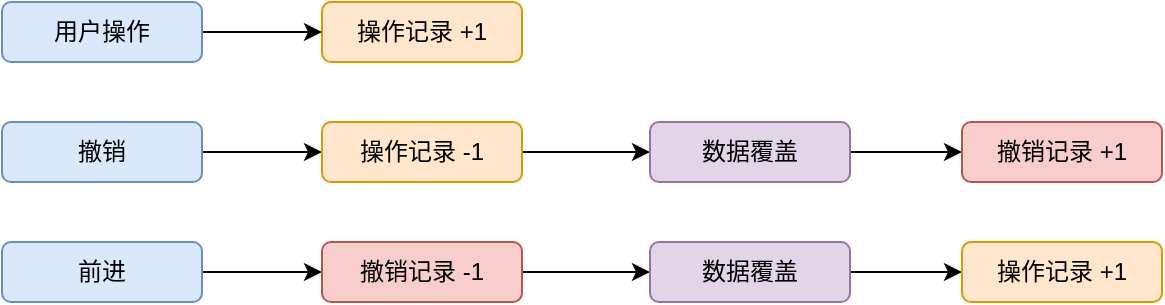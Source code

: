 <mxfile version="13.9.2" type="github">
  <diagram id="clshMpUAv822s9wzOZFy" name="第 1 页">
    <mxGraphModel dx="946" dy="431" grid="1" gridSize="10" guides="1" tooltips="1" connect="1" arrows="1" fold="1" page="1" pageScale="1" pageWidth="827" pageHeight="1169" math="0" shadow="0">
      <root>
        <mxCell id="0" />
        <mxCell id="1" parent="0" />
        <mxCell id="a9g0jNBp4a8jI0eQQurz-1" value="操作记录 +1" style="rounded=1;whiteSpace=wrap;html=1;fillColor=#ffe6cc;strokeColor=#d79b00;" vertex="1" parent="1">
          <mxGeometry x="250" y="180" width="100" height="30" as="geometry" />
        </mxCell>
        <mxCell id="a9g0jNBp4a8jI0eQQurz-4" value="" style="edgeStyle=orthogonalEdgeStyle;rounded=0;orthogonalLoop=1;jettySize=auto;html=1;" edge="1" parent="1" source="a9g0jNBp4a8jI0eQQurz-3" target="a9g0jNBp4a8jI0eQQurz-1">
          <mxGeometry relative="1" as="geometry" />
        </mxCell>
        <mxCell id="a9g0jNBp4a8jI0eQQurz-3" value="用户操作" style="rounded=1;whiteSpace=wrap;html=1;fillColor=#dae8fc;strokeColor=#6c8ebf;" vertex="1" parent="1">
          <mxGeometry x="90" y="180" width="100" height="30" as="geometry" />
        </mxCell>
        <mxCell id="a9g0jNBp4a8jI0eQQurz-28" value="" style="edgeStyle=orthogonalEdgeStyle;rounded=0;orthogonalLoop=1;jettySize=auto;html=1;" edge="1" parent="1" source="a9g0jNBp4a8jI0eQQurz-21" target="a9g0jNBp4a8jI0eQQurz-22">
          <mxGeometry relative="1" as="geometry" />
        </mxCell>
        <mxCell id="a9g0jNBp4a8jI0eQQurz-21" value="撤销" style="rounded=1;whiteSpace=wrap;html=1;fillColor=#dae8fc;strokeColor=#6c8ebf;" vertex="1" parent="1">
          <mxGeometry x="90" y="240" width="100" height="30" as="geometry" />
        </mxCell>
        <mxCell id="a9g0jNBp4a8jI0eQQurz-29" value="" style="edgeStyle=orthogonalEdgeStyle;rounded=0;orthogonalLoop=1;jettySize=auto;html=1;" edge="1" parent="1" source="a9g0jNBp4a8jI0eQQurz-22" target="a9g0jNBp4a8jI0eQQurz-23">
          <mxGeometry relative="1" as="geometry" />
        </mxCell>
        <mxCell id="a9g0jNBp4a8jI0eQQurz-22" value="操作记录 -1" style="rounded=1;whiteSpace=wrap;html=1;fillColor=#ffe6cc;strokeColor=#d79b00;" vertex="1" parent="1">
          <mxGeometry x="250" y="240" width="100" height="30" as="geometry" />
        </mxCell>
        <mxCell id="a9g0jNBp4a8jI0eQQurz-35" value="" style="edgeStyle=orthogonalEdgeStyle;rounded=0;orthogonalLoop=1;jettySize=auto;html=1;" edge="1" parent="1" source="a9g0jNBp4a8jI0eQQurz-23" target="a9g0jNBp4a8jI0eQQurz-33">
          <mxGeometry relative="1" as="geometry" />
        </mxCell>
        <mxCell id="a9g0jNBp4a8jI0eQQurz-23" value="数据覆盖" style="rounded=1;whiteSpace=wrap;html=1;fillColor=#e1d5e7;strokeColor=#9673a6;" vertex="1" parent="1">
          <mxGeometry x="414" y="240" width="100" height="30" as="geometry" />
        </mxCell>
        <mxCell id="a9g0jNBp4a8jI0eQQurz-30" value="" style="edgeStyle=orthogonalEdgeStyle;rounded=0;orthogonalLoop=1;jettySize=auto;html=1;" edge="1" parent="1" source="a9g0jNBp4a8jI0eQQurz-24" target="a9g0jNBp4a8jI0eQQurz-25">
          <mxGeometry relative="1" as="geometry" />
        </mxCell>
        <mxCell id="a9g0jNBp4a8jI0eQQurz-24" value="前进" style="rounded=1;whiteSpace=wrap;html=1;fillColor=#dae8fc;strokeColor=#6c8ebf;" vertex="1" parent="1">
          <mxGeometry x="90" y="300" width="100" height="30" as="geometry" />
        </mxCell>
        <mxCell id="a9g0jNBp4a8jI0eQQurz-31" value="" style="edgeStyle=orthogonalEdgeStyle;rounded=0;orthogonalLoop=1;jettySize=auto;html=1;" edge="1" parent="1" source="a9g0jNBp4a8jI0eQQurz-25" target="a9g0jNBp4a8jI0eQQurz-26">
          <mxGeometry relative="1" as="geometry" />
        </mxCell>
        <mxCell id="a9g0jNBp4a8jI0eQQurz-25" value="撤销记录 -1" style="rounded=1;whiteSpace=wrap;html=1;fillColor=#f8cecc;strokeColor=#b85450;" vertex="1" parent="1">
          <mxGeometry x="250" y="300" width="100" height="30" as="geometry" />
        </mxCell>
        <mxCell id="a9g0jNBp4a8jI0eQQurz-36" value="" style="edgeStyle=orthogonalEdgeStyle;rounded=0;orthogonalLoop=1;jettySize=auto;html=1;" edge="1" parent="1" source="a9g0jNBp4a8jI0eQQurz-26" target="a9g0jNBp4a8jI0eQQurz-34">
          <mxGeometry relative="1" as="geometry" />
        </mxCell>
        <mxCell id="a9g0jNBp4a8jI0eQQurz-26" value="数据覆盖" style="rounded=1;whiteSpace=wrap;html=1;fillColor=#e1d5e7;strokeColor=#9673a6;" vertex="1" parent="1">
          <mxGeometry x="414" y="300" width="100" height="30" as="geometry" />
        </mxCell>
        <mxCell id="a9g0jNBp4a8jI0eQQurz-33" value="撤销记录 +1" style="rounded=1;whiteSpace=wrap;html=1;fillColor=#f8cecc;strokeColor=#b85450;" vertex="1" parent="1">
          <mxGeometry x="570" y="240" width="100" height="30" as="geometry" />
        </mxCell>
        <mxCell id="a9g0jNBp4a8jI0eQQurz-34" value="操作记录 +1" style="rounded=1;whiteSpace=wrap;html=1;fillColor=#ffe6cc;strokeColor=#d79b00;" vertex="1" parent="1">
          <mxGeometry x="570" y="300" width="100" height="30" as="geometry" />
        </mxCell>
      </root>
    </mxGraphModel>
  </diagram>
</mxfile>
